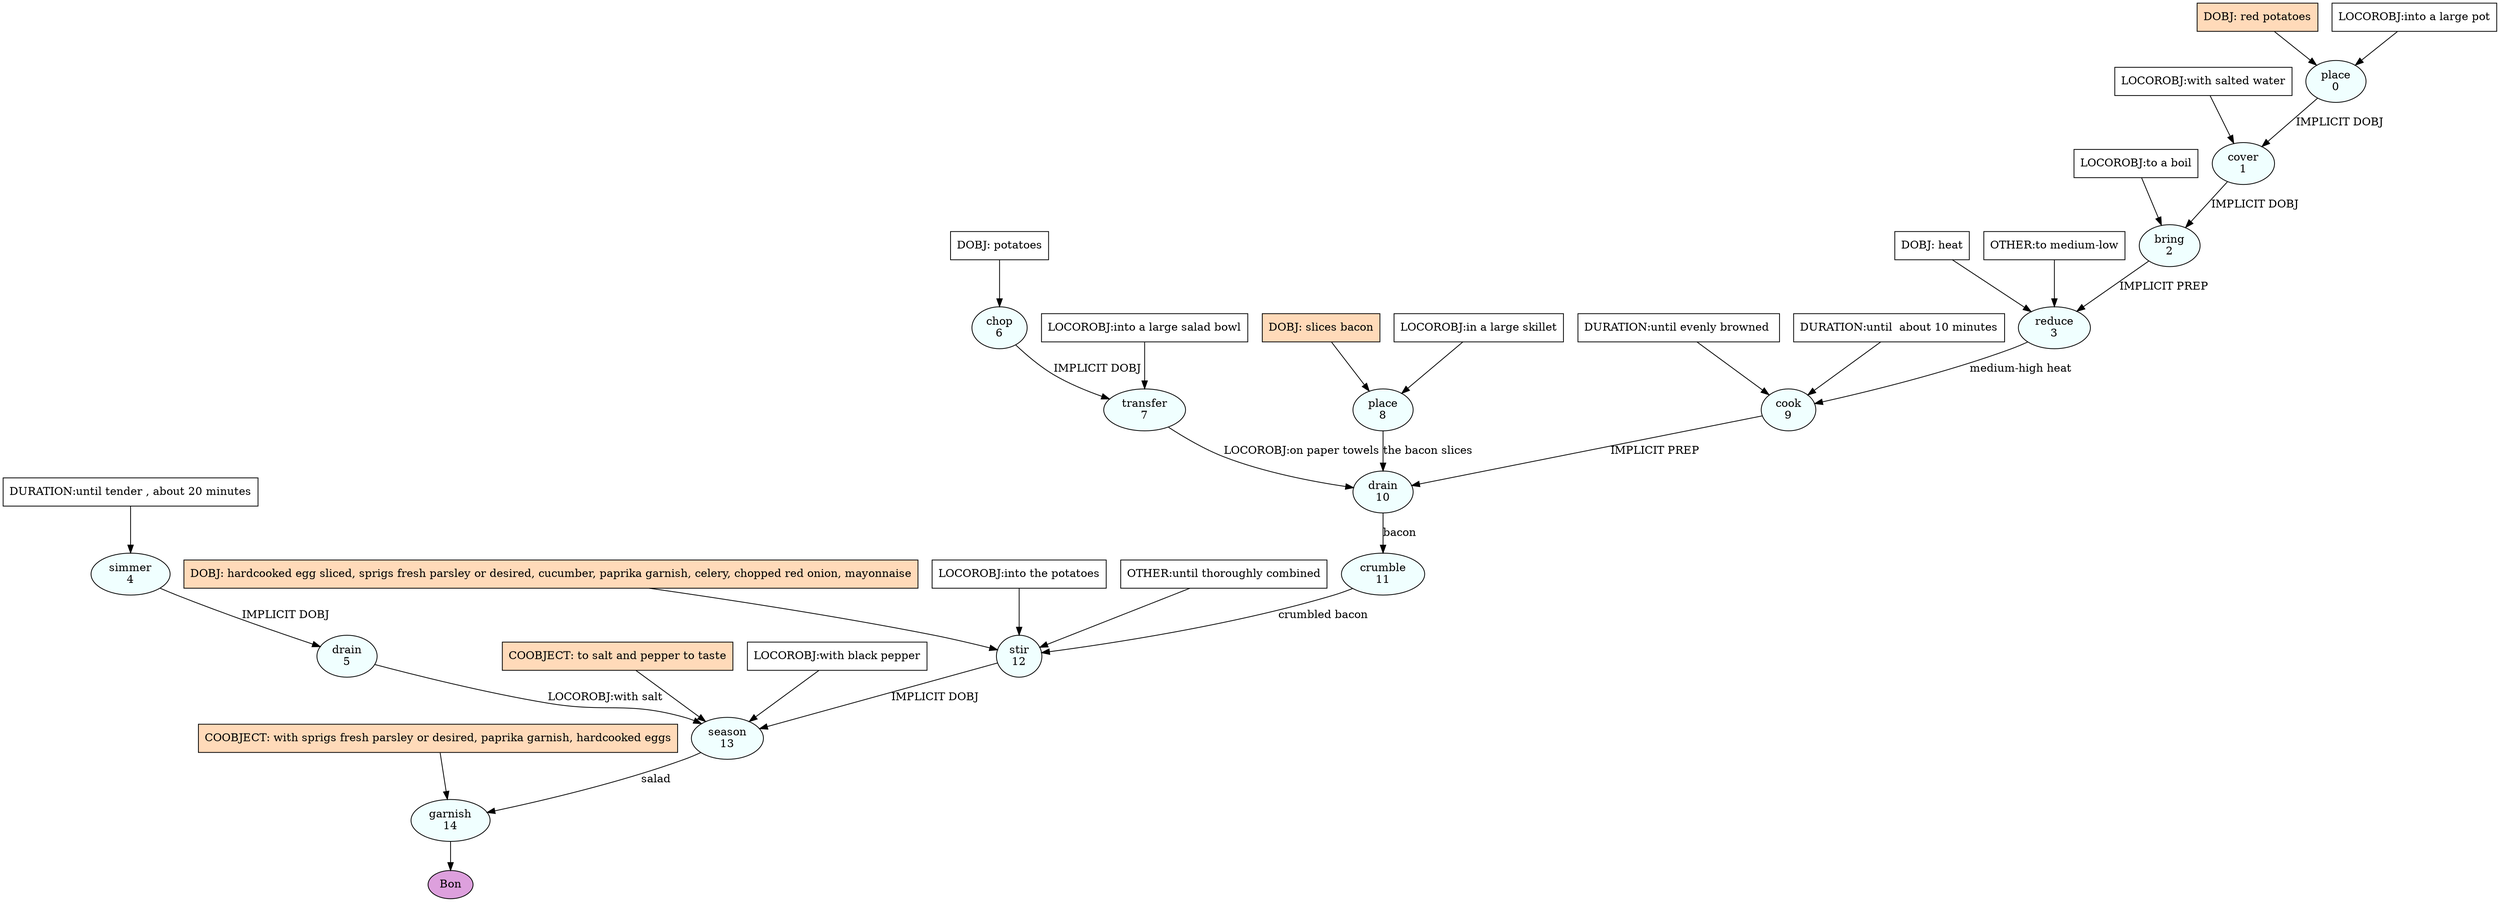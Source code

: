digraph recipe {
E0[label="place
0", shape=oval, style=filled, fillcolor=azure]
E1[label="cover
1", shape=oval, style=filled, fillcolor=azure]
E2[label="bring
2", shape=oval, style=filled, fillcolor=azure]
E3[label="reduce
3", shape=oval, style=filled, fillcolor=azure]
E4[label="simmer
4", shape=oval, style=filled, fillcolor=azure]
E5[label="drain
5", shape=oval, style=filled, fillcolor=azure]
E6[label="chop
6", shape=oval, style=filled, fillcolor=azure]
E7[label="transfer
7", shape=oval, style=filled, fillcolor=azure]
E8[label="place
8", shape=oval, style=filled, fillcolor=azure]
E9[label="cook
9", shape=oval, style=filled, fillcolor=azure]
E10[label="drain
10", shape=oval, style=filled, fillcolor=azure]
E11[label="crumble
11", shape=oval, style=filled, fillcolor=azure]
E12[label="stir
12", shape=oval, style=filled, fillcolor=azure]
E13[label="season
13", shape=oval, style=filled, fillcolor=azure]
E14[label="garnish
14", shape=oval, style=filled, fillcolor=azure]
D8[label="DOBJ: slices bacon", shape=box, style=filled, fillcolor=peachpuff]
D8 -> E8
P8_0[label="LOCOROBJ:in a large skillet", shape=box, style=filled, fillcolor=white]
P8_0 -> E8
D6[label="DOBJ: potatoes", shape=box, style=filled, fillcolor=white]
D6 -> E6
P4_0[label="DURATION:until tender , about 20 minutes", shape=box, style=filled, fillcolor=white]
P4_0 -> E4
D0[label="DOBJ: red potatoes", shape=box, style=filled, fillcolor=peachpuff]
D0 -> E0
P0_0[label="LOCOROBJ:into a large pot", shape=box, style=filled, fillcolor=white]
P0_0 -> E0
E0 -> E1 [label="IMPLICIT DOBJ"]
P1_0_0[label="LOCOROBJ:with salted water", shape=box, style=filled, fillcolor=white]
P1_0_0 -> E1
E1 -> E2 [label="IMPLICIT DOBJ"]
P2_0_0[label="LOCOROBJ:to a boil", shape=box, style=filled, fillcolor=white]
P2_0_0 -> E2
D3_0[label="DOBJ: heat", shape=box, style=filled, fillcolor=white]
D3_0 -> E3
E2 -> E3 [label="IMPLICIT PREP"]
P3_1_0[label="OTHER:to medium-low", shape=box, style=filled, fillcolor=white]
P3_1_0 -> E3
E4 -> E5 [label="IMPLICIT DOBJ"]
E6 -> E7 [label="IMPLICIT DOBJ"]
P7_0_0[label="LOCOROBJ:into a large salad bowl", shape=box, style=filled, fillcolor=white]
P7_0_0 -> E7
E3 -> E9 [label="medium-high heat"]
P9_0_0[label="DURATION:until evenly browned ", shape=box, style=filled, fillcolor=white]
P9_0_0 -> E9
P9_0_1[label="DURATION:until  about 10 minutes", shape=box, style=filled, fillcolor=white]
P9_0_1 -> E9
E8 -> E10 [label="the bacon slices"]
E9 -> E10 [label="IMPLICIT PREP"]
E7 -> E10 [label="LOCOROBJ:on paper towels"]
E10 -> E11 [label="bacon"]
D12_ing[label="DOBJ: hardcooked egg sliced, sprigs fresh parsley or desired, cucumber, paprika garnish, celery, chopped red onion, mayonnaise", shape=box, style=filled, fillcolor=peachpuff]
D12_ing -> E12
E11 -> E12 [label=" crumbled bacon "]
P12_0_0[label="LOCOROBJ:into the potatoes", shape=box, style=filled, fillcolor=white]
P12_0_0 -> E12
P12_1_0[label="OTHER:until thoroughly combined", shape=box, style=filled, fillcolor=white]
P12_1_0 -> E12
E12 -> E13 [label="IMPLICIT DOBJ"]
P13_0_ing[label="COOBJECT: to salt and pepper to taste", shape=box, style=filled, fillcolor=peachpuff]
P13_0_ing -> E13
E5 -> E13 [label="LOCOROBJ:with salt"]
P13_1_1[label="LOCOROBJ:with black pepper", shape=box, style=filled, fillcolor=white]
P13_1_1 -> E13
E13 -> E14 [label="salad"]
P14_0_ing[label="COOBJECT: with sprigs fresh parsley or desired, paprika garnish, hardcooked eggs", shape=box, style=filled, fillcolor=peachpuff]
P14_0_ing -> E14
EOR[label="Bon", shape=oval, style=filled, fillcolor=plum]
E14 -> EOR
}
